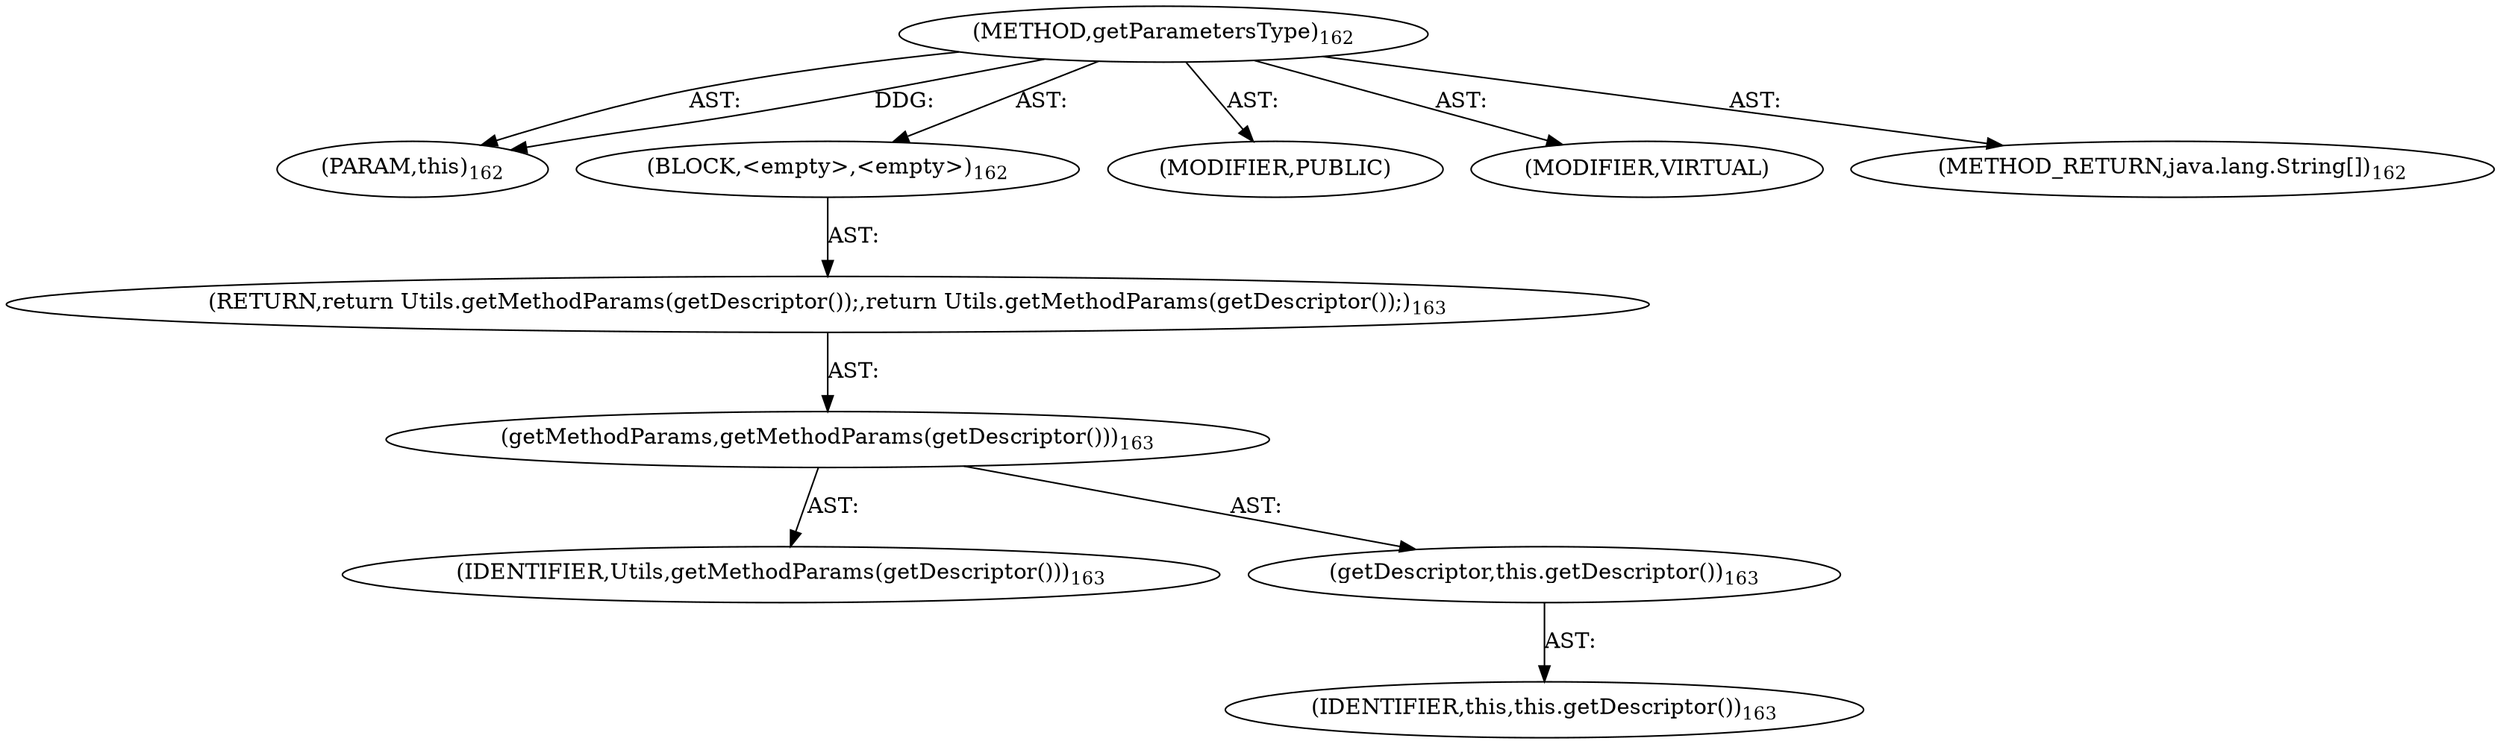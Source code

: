 digraph "getParametersType" {  
"111669149705" [label = <(METHOD,getParametersType)<SUB>162</SUB>> ]
"115964116996" [label = <(PARAM,this)<SUB>162</SUB>> ]
"25769803793" [label = <(BLOCK,&lt;empty&gt;,&lt;empty&gt;)<SUB>162</SUB>> ]
"146028888070" [label = <(RETURN,return Utils.getMethodParams(getDescriptor());,return Utils.getMethodParams(getDescriptor());)<SUB>163</SUB>> ]
"30064771162" [label = <(getMethodParams,getMethodParams(getDescriptor()))<SUB>163</SUB>> ]
"68719476831" [label = <(IDENTIFIER,Utils,getMethodParams(getDescriptor()))<SUB>163</SUB>> ]
"30064771163" [label = <(getDescriptor,this.getDescriptor())<SUB>163</SUB>> ]
"68719476742" [label = <(IDENTIFIER,this,this.getDescriptor())<SUB>163</SUB>> ]
"133143986198" [label = <(MODIFIER,PUBLIC)> ]
"133143986199" [label = <(MODIFIER,VIRTUAL)> ]
"128849018889" [label = <(METHOD_RETURN,java.lang.String[])<SUB>162</SUB>> ]
  "111669149705" -> "115964116996"  [ label = "AST: "] 
  "111669149705" -> "25769803793"  [ label = "AST: "] 
  "111669149705" -> "133143986198"  [ label = "AST: "] 
  "111669149705" -> "133143986199"  [ label = "AST: "] 
  "111669149705" -> "128849018889"  [ label = "AST: "] 
  "25769803793" -> "146028888070"  [ label = "AST: "] 
  "146028888070" -> "30064771162"  [ label = "AST: "] 
  "30064771162" -> "68719476831"  [ label = "AST: "] 
  "30064771162" -> "30064771163"  [ label = "AST: "] 
  "30064771163" -> "68719476742"  [ label = "AST: "] 
  "111669149705" -> "115964116996"  [ label = "DDG: "] 
}
